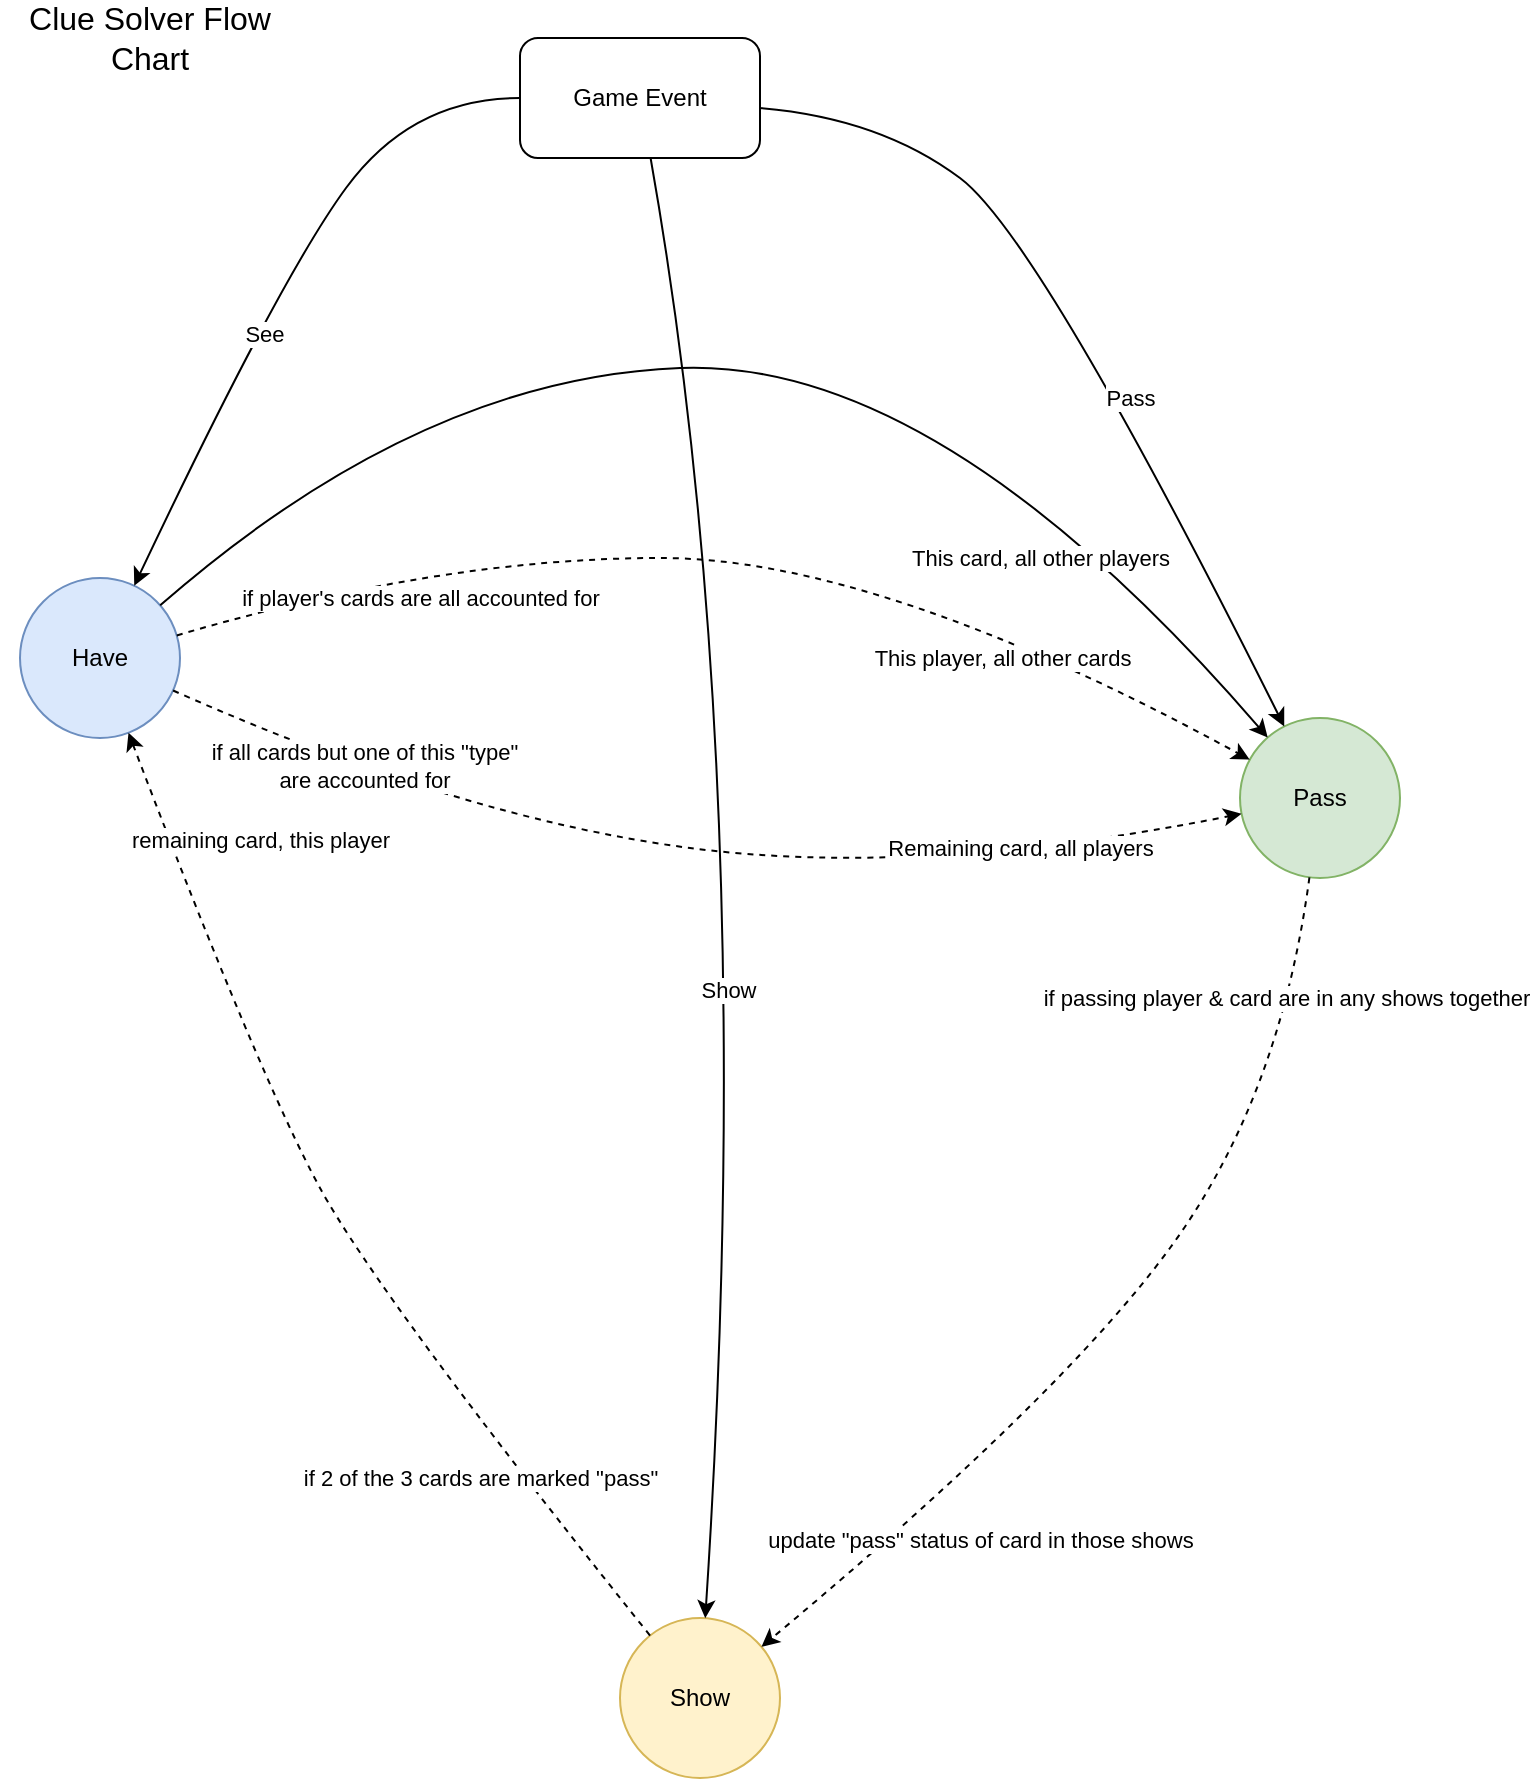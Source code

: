 <mxfile version="13.6.10" type="device"><diagram id="YRAROlP4o5o3aiMLcJdh" name="Page-1"><mxGraphModel dx="1422" dy="719" grid="1" gridSize="10" guides="1" tooltips="1" connect="1" arrows="1" fold="1" page="1" pageScale="1" pageWidth="850" pageHeight="1100" math="0" shadow="0"><root><mxCell id="0"/><mxCell id="1" parent="0"/><mxCell id="Y0p4SKocqPUX6El_k16V-13" value="Show" style="ellipse;whiteSpace=wrap;html=1;aspect=fixed;fillColor=#fff2cc;strokeColor=#d6b656;" parent="1" vertex="1"><mxGeometry x="360" y="830" width="80" height="80" as="geometry"/></mxCell><mxCell id="Y0p4SKocqPUX6El_k16V-14" value="Have" style="ellipse;whiteSpace=wrap;html=1;aspect=fixed;fillColor=#dae8fc;strokeColor=#6c8ebf;" parent="1" vertex="1"><mxGeometry x="60" y="310" width="80" height="80" as="geometry"/></mxCell><mxCell id="Y0p4SKocqPUX6El_k16V-15" value="Pass" style="ellipse;whiteSpace=wrap;html=1;aspect=fixed;fillColor=#d5e8d4;strokeColor=#82b366;" parent="1" vertex="1"><mxGeometry x="670" y="380" width="80" height="80" as="geometry"/></mxCell><mxCell id="Y0p4SKocqPUX6El_k16V-16" value="Game Event" style="rounded=1;whiteSpace=wrap;html=1;" parent="1" vertex="1"><mxGeometry x="310" y="40" width="120" height="60" as="geometry"/></mxCell><mxCell id="Y0p4SKocqPUX6El_k16V-18" value="" style="curved=1;endArrow=classic;html=1;" parent="1" source="Y0p4SKocqPUX6El_k16V-16" target="Y0p4SKocqPUX6El_k16V-14" edge="1"><mxGeometry width="50" height="50" relative="1" as="geometry"><mxPoint x="400" y="390" as="sourcePoint"/><mxPoint x="450" y="340" as="targetPoint"/><Array as="points"><mxPoint x="256" y="70"/><mxPoint x="190" y="160"/></Array></mxGeometry></mxCell><mxCell id="Y0p4SKocqPUX6El_k16V-19" value="See" style="edgeLabel;html=1;align=center;verticalAlign=middle;resizable=0;points=[];" parent="Y0p4SKocqPUX6El_k16V-18" vertex="1" connectable="0"><mxGeometry x="0.158" y="4" relative="1" as="geometry"><mxPoint x="1" as="offset"/></mxGeometry></mxCell><mxCell id="Y0p4SKocqPUX6El_k16V-20" value="" style="curved=1;endArrow=classic;html=1;" parent="1" source="Y0p4SKocqPUX6El_k16V-16" target="Y0p4SKocqPUX6El_k16V-15" edge="1"><mxGeometry width="50" height="50" relative="1" as="geometry"><mxPoint x="320" y="80" as="sourcePoint"/><mxPoint x="217.351" y="222.053" as="targetPoint"/><Array as="points"><mxPoint x="490" y="80"/><mxPoint x="570" y="140"/></Array></mxGeometry></mxCell><mxCell id="Y0p4SKocqPUX6El_k16V-21" value="Pass" style="edgeLabel;html=1;align=center;verticalAlign=middle;resizable=0;points=[];" parent="Y0p4SKocqPUX6El_k16V-20" vertex="1" connectable="0"><mxGeometry x="0.158" y="4" relative="1" as="geometry"><mxPoint x="1" as="offset"/></mxGeometry></mxCell><mxCell id="Y0p4SKocqPUX6El_k16V-22" value="" style="curved=1;endArrow=classic;html=1;" parent="1" source="Y0p4SKocqPUX6El_k16V-16" target="Y0p4SKocqPUX6El_k16V-13" edge="1"><mxGeometry width="50" height="50" relative="1" as="geometry"><mxPoint x="440" y="85" as="sourcePoint"/><mxPoint x="567.155" y="220.645" as="targetPoint"/><Array as="points"><mxPoint x="430" y="410"/></Array></mxGeometry></mxCell><mxCell id="Y0p4SKocqPUX6El_k16V-23" value="Show" style="edgeLabel;html=1;align=center;verticalAlign=middle;resizable=0;points=[];" parent="Y0p4SKocqPUX6El_k16V-22" vertex="1" connectable="0"><mxGeometry x="0.158" y="4" relative="1" as="geometry"><mxPoint x="-13.19" y="-5.74" as="offset"/></mxGeometry></mxCell><mxCell id="Y0p4SKocqPUX6El_k16V-24" value="" style="curved=1;endArrow=classic;html=1;" parent="1" source="Y0p4SKocqPUX6El_k16V-14" target="Y0p4SKocqPUX6El_k16V-15" edge="1"><mxGeometry width="50" height="50" relative="1" as="geometry"><mxPoint x="320" y="80" as="sourcePoint"/><mxPoint x="217.351" y="222.053" as="targetPoint"/><Array as="points"><mxPoint x="260" y="210"/><mxPoint x="520" y="200"/></Array></mxGeometry></mxCell><mxCell id="Y0p4SKocqPUX6El_k16V-25" value="This card, all other players" style="edgeLabel;html=1;align=center;verticalAlign=middle;resizable=0;points=[];" parent="Y0p4SKocqPUX6El_k16V-24" vertex="1" connectable="0"><mxGeometry x="0.158" y="4" relative="1" as="geometry"><mxPoint x="86.92" y="102.58" as="offset"/></mxGeometry></mxCell><mxCell id="Y0p4SKocqPUX6El_k16V-26" value="" style="curved=1;endArrow=classic;html=1;dashed=1;" parent="1" source="Y0p4SKocqPUX6El_k16V-14" target="Y0p4SKocqPUX6El_k16V-15" edge="1"><mxGeometry width="50" height="50" relative="1" as="geometry"><mxPoint x="258.284" y="231.716" as="sourcePoint"/><mxPoint x="528.295" y="235.612" as="targetPoint"/><Array as="points"><mxPoint x="270" y="300"/><mxPoint x="490" y="300"/></Array></mxGeometry></mxCell><mxCell id="Y0p4SKocqPUX6El_k16V-27" value="if player's cards are all accounted for" style="edgeLabel;html=1;align=center;verticalAlign=middle;resizable=0;points=[];" parent="Y0p4SKocqPUX6El_k16V-26" vertex="1" connectable="0"><mxGeometry x="0.158" y="4" relative="1" as="geometry"><mxPoint x="-201.8" y="24" as="offset"/></mxGeometry></mxCell><mxCell id="Y0p4SKocqPUX6El_k16V-28" value="This player, all other cards" style="edgeLabel;html=1;align=center;verticalAlign=middle;resizable=0;points=[];" parent="Y0p4SKocqPUX6El_k16V-26" vertex="1" connectable="0"><mxGeometry x="0.587" y="-4" relative="1" as="geometry"><mxPoint x="-19.55" y="2.05" as="offset"/></mxGeometry></mxCell><mxCell id="Y0p4SKocqPUX6El_k16V-29" value="" style="curved=1;endArrow=classic;html=1;dashed=1;" parent="1" source="Y0p4SKocqPUX6El_k16V-13" target="Y0p4SKocqPUX6El_k16V-14" edge="1"><mxGeometry width="50" height="50" relative="1" as="geometry"><mxPoint x="400" y="570" as="sourcePoint"/><mxPoint x="450" y="520" as="targetPoint"/><Array as="points"><mxPoint x="240" y="670"/><mxPoint x="180" y="560"/></Array></mxGeometry></mxCell><mxCell id="Y0p4SKocqPUX6El_k16V-30" value="&lt;div&gt;if 2 of the 3 cards are marked &quot;pass&quot; &lt;br&gt;&lt;/div&gt;" style="edgeLabel;html=1;align=center;verticalAlign=middle;resizable=0;points=[];" parent="Y0p4SKocqPUX6El_k16V-29" vertex="1" connectable="0"><mxGeometry x="-0.506" y="1" relative="1" as="geometry"><mxPoint x="-3.02" y="22.12" as="offset"/></mxGeometry></mxCell><mxCell id="Y0p4SKocqPUX6El_k16V-31" value="remaining card, this player" style="edgeLabel;html=1;align=center;verticalAlign=middle;resizable=0;points=[];" parent="Y0p4SKocqPUX6El_k16V-29" vertex="1" connectable="0"><mxGeometry x="0.766" relative="1" as="geometry"><mxPoint x="43.99" y="-4.52" as="offset"/></mxGeometry></mxCell><mxCell id="Y0p4SKocqPUX6El_k16V-32" value="" style="curved=1;endArrow=classic;html=1;dashed=1;" parent="1" source="Y0p4SKocqPUX6El_k16V-15" target="Y0p4SKocqPUX6El_k16V-13" edge="1"><mxGeometry width="50" height="50" relative="1" as="geometry"><mxPoint x="400" y="600" as="sourcePoint"/><mxPoint x="450" y="550" as="targetPoint"/><Array as="points"><mxPoint x="690" y="570"/><mxPoint x="580" y="720"/></Array></mxGeometry></mxCell><mxCell id="Y0p4SKocqPUX6El_k16V-33" value="if passing player &amp;amp; card are in any shows together" style="edgeLabel;html=1;align=center;verticalAlign=middle;resizable=0;points=[];" parent="Y0p4SKocqPUX6El_k16V-32" vertex="1" connectable="0"><mxGeometry x="-0.686" y="-2" relative="1" as="geometry"><mxPoint y="-15.71" as="offset"/></mxGeometry></mxCell><mxCell id="Y0p4SKocqPUX6El_k16V-34" value="update &quot;pass&quot; status of card in those shows" style="edgeLabel;html=1;align=center;verticalAlign=middle;resizable=0;points=[];" parent="Y0p4SKocqPUX6El_k16V-32" vertex="1" connectable="0"><mxGeometry x="0.543" y="-5" relative="1" as="geometry"><mxPoint x="25.94" y="21.56" as="offset"/></mxGeometry></mxCell><mxCell id="Y0p4SKocqPUX6El_k16V-40" value="Clue Solver Flow Chart" style="text;html=1;strokeColor=none;fillColor=none;align=center;verticalAlign=middle;whiteSpace=wrap;rounded=0;fontSize=16;" parent="1" vertex="1"><mxGeometry x="50" y="30" width="150" height="20" as="geometry"/></mxCell><mxCell id="Y0p4SKocqPUX6El_k16V-41" value="" style="curved=1;endArrow=classic;html=1;dashed=1;" parent="1" source="Y0p4SKocqPUX6El_k16V-14" target="Y0p4SKocqPUX6El_k16V-15" edge="1"><mxGeometry width="50" height="50" relative="1" as="geometry"><mxPoint x="148.375" y="348.713" as="sourcePoint"/><mxPoint x="684.884" y="410.846" as="targetPoint"/><Array as="points"><mxPoint x="280" y="430"/><mxPoint x="510" y="460"/></Array></mxGeometry></mxCell><mxCell id="Y0p4SKocqPUX6El_k16V-42" value="&lt;div&gt;if all cards but one of this &quot;type&quot;&lt;/div&gt;&lt;div&gt;are accounted for&lt;/div&gt;" style="edgeLabel;html=1;align=center;verticalAlign=middle;resizable=0;points=[];" parent="Y0p4SKocqPUX6El_k16V-41" vertex="1" connectable="0"><mxGeometry x="0.158" y="4" relative="1" as="geometry"><mxPoint x="-210.04" y="-43.39" as="offset"/></mxGeometry></mxCell><mxCell id="Y0p4SKocqPUX6El_k16V-43" value="Remaining card, all players" style="edgeLabel;html=1;align=center;verticalAlign=middle;resizable=0;points=[];" parent="Y0p4SKocqPUX6El_k16V-41" vertex="1" connectable="0"><mxGeometry x="0.587" y="-4" relative="1" as="geometry"><mxPoint x="0.11" y="-9.22" as="offset"/></mxGeometry></mxCell></root></mxGraphModel></diagram></mxfile>